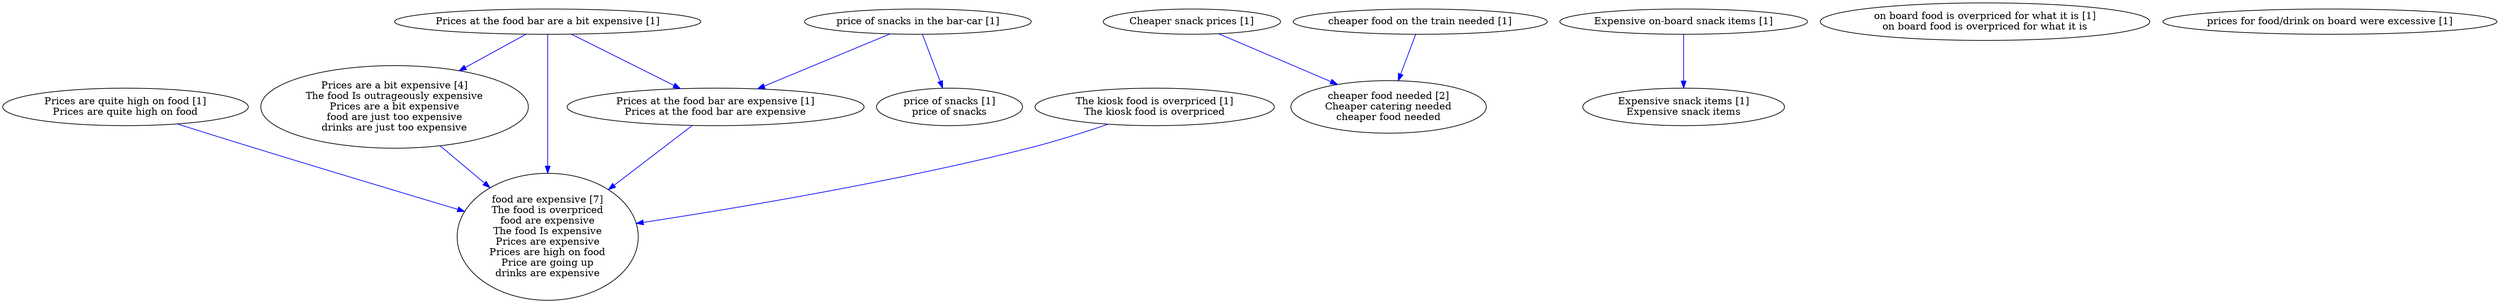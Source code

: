 digraph collapsedGraph {
"Prices are a bit expensive [4]\nThe food Is outrageously expensive\nPrices are a bit expensive\nfood are just too expensive\ndrinks are just too expensive""food are expensive [7]\nThe food is overpriced\nfood are expensive\nThe food Is expensive\nPrices are expensive\nPrices are high on food\nPrice are going up\ndrinks are expensive""cheaper food needed [2]\nCheaper catering needed\ncheaper food needed""Cheaper snack prices [1]""Expensive on-board snack items [1]""Expensive snack items [1]\nExpensive snack items""Prices are quite high on food [1]\nPrices are quite high on food""Prices at the food bar are a bit expensive [1]""Prices at the food bar are expensive [1]\nPrices at the food bar are expensive""The kiosk food is overpriced [1]\nThe kiosk food is overpriced""cheaper food on the train needed [1]""on board food is overpriced for what it is [1]\non board food is overpriced for what it is""price of snacks in the bar-car [1]""price of snacks [1]\nprice of snacks""prices for food/drink on board were excessive [1]""Expensive on-board snack items [1]" -> "Expensive snack items [1]\nExpensive snack items" [color=blue]
"Prices are quite high on food [1]\nPrices are quite high on food" -> "food are expensive [7]\nThe food is overpriced\nfood are expensive\nThe food Is expensive\nPrices are expensive\nPrices are high on food\nPrice are going up\ndrinks are expensive" [color=blue]
"Prices at the food bar are a bit expensive [1]" -> "Prices at the food bar are expensive [1]\nPrices at the food bar are expensive" [color=blue]
"Prices at the food bar are expensive [1]\nPrices at the food bar are expensive" -> "food are expensive [7]\nThe food is overpriced\nfood are expensive\nThe food Is expensive\nPrices are expensive\nPrices are high on food\nPrice are going up\ndrinks are expensive" [color=blue]
"Prices at the food bar are a bit expensive [1]" -> "Prices are a bit expensive [4]\nThe food Is outrageously expensive\nPrices are a bit expensive\nfood are just too expensive\ndrinks are just too expensive" [color=blue]
"Prices are a bit expensive [4]\nThe food Is outrageously expensive\nPrices are a bit expensive\nfood are just too expensive\ndrinks are just too expensive" -> "food are expensive [7]\nThe food is overpriced\nfood are expensive\nThe food Is expensive\nPrices are expensive\nPrices are high on food\nPrice are going up\ndrinks are expensive" [color=blue]
"Prices at the food bar are a bit expensive [1]" -> "food are expensive [7]\nThe food is overpriced\nfood are expensive\nThe food Is expensive\nPrices are expensive\nPrices are high on food\nPrice are going up\ndrinks are expensive" [color=blue]
"The kiosk food is overpriced [1]\nThe kiosk food is overpriced" -> "food are expensive [7]\nThe food is overpriced\nfood are expensive\nThe food Is expensive\nPrices are expensive\nPrices are high on food\nPrice are going up\ndrinks are expensive" [color=blue]
"cheaper food on the train needed [1]" -> "cheaper food needed [2]\nCheaper catering needed\ncheaper food needed" [color=blue]
"Cheaper snack prices [1]" -> "cheaper food needed [2]\nCheaper catering needed\ncheaper food needed" [color=blue]
"price of snacks in the bar-car [1]" -> "price of snacks [1]\nprice of snacks" [color=blue]
"price of snacks in the bar-car [1]" -> "Prices at the food bar are expensive [1]\nPrices at the food bar are expensive" [color=blue]
}